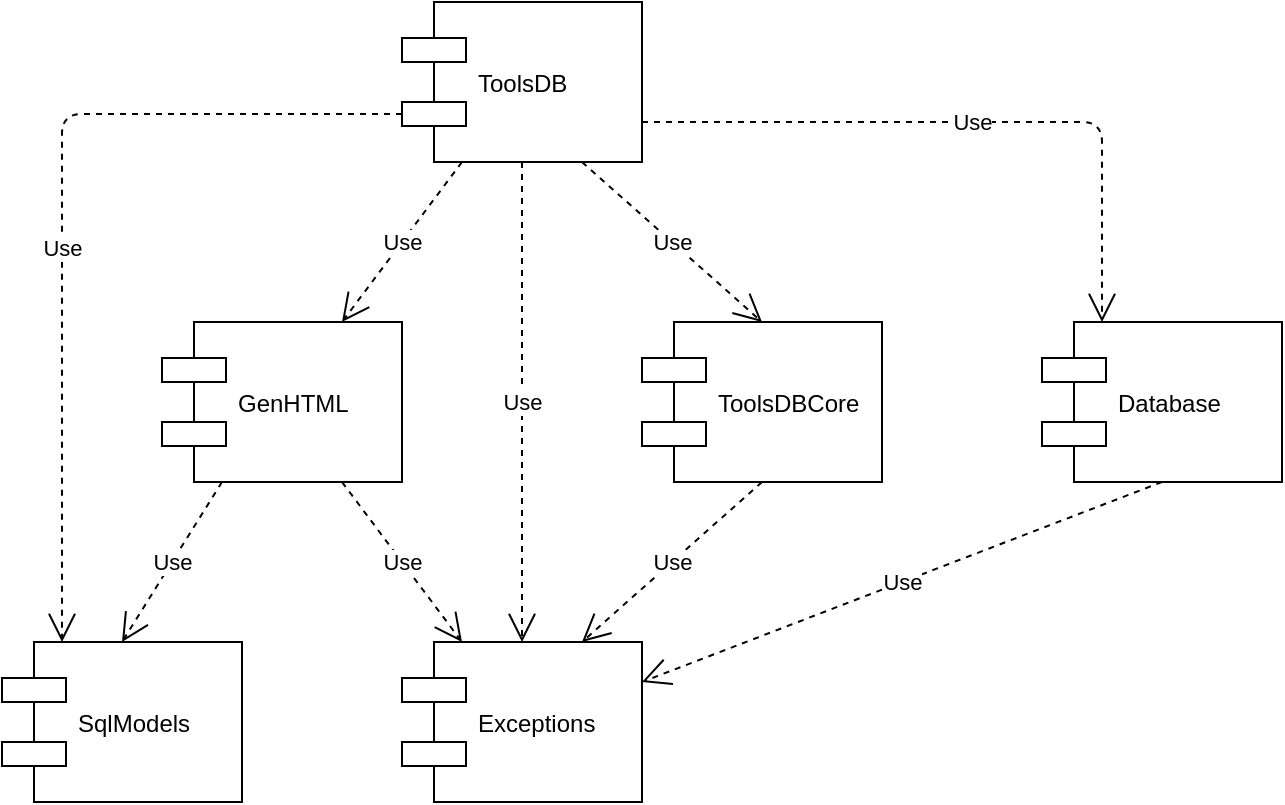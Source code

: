 <mxfile version="10.5.2" type="github"><diagram id="1Bp6oCwMbfq2HvdQDOu7" name="modules"><mxGraphModel dx="1394" dy="725" grid="1" gridSize="10" guides="1" tooltips="1" connect="1" arrows="1" fold="1" page="1" pageScale="1" pageWidth="1169" pageHeight="827" math="0" shadow="0"><root><mxCell id="0"/><mxCell id="1" parent="0"/><mxCell id="jA2oa5ZUPhws1Ot9GL50-5" value="Exceptions" style="shape=component;align=left;spacingLeft=36;" parent="1" vertex="1"><mxGeometry x="600" y="520" width="120" height="80" as="geometry"/></mxCell><mxCell id="jA2oa5ZUPhws1Ot9GL50-6" value="Database" style="shape=component;align=left;spacingLeft=36;" parent="1" vertex="1"><mxGeometry x="920" y="360" width="120" height="80" as="geometry"/></mxCell><mxCell id="jA2oa5ZUPhws1Ot9GL50-7" value="GenHTML" style="shape=component;align=left;spacingLeft=36;" parent="1" vertex="1"><mxGeometry x="480" y="360" width="120" height="80" as="geometry"/></mxCell><mxCell id="jA2oa5ZUPhws1Ot9GL50-8" value="SqlModels" style="shape=component;align=left;spacingLeft=36;" parent="1" vertex="1"><mxGeometry x="400" y="520" width="120" height="80" as="geometry"/></mxCell><mxCell id="jA2oa5ZUPhws1Ot9GL50-9" value="ToolsDBCore" style="shape=component;align=left;spacingLeft=36;" parent="1" vertex="1"><mxGeometry x="720" y="360" width="120" height="80" as="geometry"/></mxCell><mxCell id="jA2oa5ZUPhws1Ot9GL50-10" value="ToolsDB" style="shape=component;align=left;spacingLeft=36;" parent="1" vertex="1"><mxGeometry x="600" y="200" width="120" height="80" as="geometry"/></mxCell><mxCell id="jA2oa5ZUPhws1Ot9GL50-11" value="Use" style="endArrow=open;endSize=12;dashed=1;html=1;entryX=0.25;entryY=0;entryDx=0;entryDy=0;exitX=0;exitY=0.7;exitDx=0;exitDy=0;edgeStyle=orthogonalEdgeStyle;" parent="1" source="jA2oa5ZUPhws1Ot9GL50-10" target="jA2oa5ZUPhws1Ot9GL50-8" edge="1"><mxGeometry y="20" width="160" relative="1" as="geometry"><mxPoint x="250" y="180" as="sourcePoint"/><mxPoint x="410" y="180" as="targetPoint"/><Array as="points"><mxPoint x="430" y="256"/></Array><mxPoint x="-20" y="20" as="offset"/></mxGeometry></mxCell><mxCell id="jA2oa5ZUPhws1Ot9GL50-12" value="Use" style="endArrow=open;endSize=12;dashed=1;html=1;exitX=0.5;exitY=1;exitDx=0;exitDy=0;entryX=1;entryY=0.25;entryDx=0;entryDy=0;" parent="1" source="jA2oa5ZUPhws1Ot9GL50-6" target="jA2oa5ZUPhws1Ot9GL50-5" edge="1"><mxGeometry width="160" relative="1" as="geometry"><mxPoint x="424" y="279.5" as="sourcePoint"/><mxPoint x="584" y="279.5" as="targetPoint"/></mxGeometry></mxCell><mxCell id="jA2oa5ZUPhws1Ot9GL50-13" value="Use" style="endArrow=open;endSize=12;dashed=1;html=1;exitX=0.75;exitY=1;exitDx=0;exitDy=0;entryX=0.25;entryY=0;entryDx=0;entryDy=0;" parent="1" source="jA2oa5ZUPhws1Ot9GL50-7" target="jA2oa5ZUPhws1Ot9GL50-5" edge="1"><mxGeometry width="160" relative="1" as="geometry"><mxPoint x="360" y="279.5" as="sourcePoint"/><mxPoint x="520" y="279.5" as="targetPoint"/></mxGeometry></mxCell><mxCell id="jA2oa5ZUPhws1Ot9GL50-14" value="Use" style="endArrow=open;endSize=12;dashed=1;html=1;exitX=0.25;exitY=1;exitDx=0;exitDy=0;entryX=0.5;entryY=0;entryDx=0;entryDy=0;" parent="1" source="jA2oa5ZUPhws1Ot9GL50-7" target="jA2oa5ZUPhws1Ot9GL50-8" edge="1"><mxGeometry width="160" relative="1" as="geometry"><mxPoint x="350" y="340" as="sourcePoint"/><mxPoint x="510" y="340" as="targetPoint"/></mxGeometry></mxCell><mxCell id="jA2oa5ZUPhws1Ot9GL50-15" value="Use" style="endArrow=open;endSize=12;dashed=1;html=1;exitX=0.5;exitY=1;exitDx=0;exitDy=0;entryX=0.75;entryY=0;entryDx=0;entryDy=0;" parent="1" source="jA2oa5ZUPhws1Ot9GL50-9" target="jA2oa5ZUPhws1Ot9GL50-5" edge="1"><mxGeometry width="160" relative="1" as="geometry"><mxPoint x="280" y="330" as="sourcePoint"/><mxPoint x="440" y="330" as="targetPoint"/></mxGeometry></mxCell><mxCell id="jA2oa5ZUPhws1Ot9GL50-16" value="Use" style="endArrow=open;endSize=12;dashed=1;html=1;exitX=1;exitY=0.75;exitDx=0;exitDy=0;entryX=0.25;entryY=0;entryDx=0;entryDy=0;edgeStyle=orthogonalEdgeStyle;" parent="1" source="jA2oa5ZUPhws1Ot9GL50-10" target="jA2oa5ZUPhws1Ot9GL50-6" edge="1"><mxGeometry width="160" relative="1" as="geometry"><mxPoint x="750" y="239.5" as="sourcePoint"/><mxPoint x="910" y="239.5" as="targetPoint"/></mxGeometry></mxCell><mxCell id="jA2oa5ZUPhws1Ot9GL50-17" value="Use" style="endArrow=open;endSize=12;dashed=1;html=1;exitX=0.75;exitY=1;exitDx=0;exitDy=0;entryX=0.5;entryY=0;entryDx=0;entryDy=0;" parent="1" source="jA2oa5ZUPhws1Ot9GL50-10" target="jA2oa5ZUPhws1Ot9GL50-9" edge="1"><mxGeometry width="160" relative="1" as="geometry"><mxPoint x="710" y="310" as="sourcePoint"/><mxPoint x="870" y="310" as="targetPoint"/></mxGeometry></mxCell><mxCell id="jA2oa5ZUPhws1Ot9GL50-18" value="Use" style="endArrow=open;endSize=12;dashed=1;html=1;exitX=0.5;exitY=1;exitDx=0;exitDy=0;entryX=0.5;entryY=0;entryDx=0;entryDy=0;" parent="1" source="jA2oa5ZUPhws1Ot9GL50-10" target="jA2oa5ZUPhws1Ot9GL50-5" edge="1"><mxGeometry width="160" relative="1" as="geometry"><mxPoint x="830" y="110" as="sourcePoint"/><mxPoint x="990" y="110" as="targetPoint"/></mxGeometry></mxCell><mxCell id="jA2oa5ZUPhws1Ot9GL50-19" value="Use" style="endArrow=open;endSize=12;dashed=1;html=1;exitX=0.25;exitY=1;exitDx=0;exitDy=0;entryX=0.75;entryY=0;entryDx=0;entryDy=0;" parent="1" source="jA2oa5ZUPhws1Ot9GL50-10" target="jA2oa5ZUPhws1Ot9GL50-7" edge="1"><mxGeometry width="160" relative="1" as="geometry"><mxPoint x="840" y="120" as="sourcePoint"/><mxPoint x="1000" y="120" as="targetPoint"/></mxGeometry></mxCell></root></mxGraphModel></diagram><diagram id="hmqEc8yPEyg7UfsntX14" name="exceptions"><mxGraphModel dx="1394" dy="725" grid="1" gridSize="10" guides="1" tooltips="1" connect="1" arrows="1" fold="1" page="1" pageScale="1" pageWidth="1169" pageHeight="827" math="0" shadow="0"><root><mxCell id="bSkM_a_Zozj9KX40C0Ay-0"/><mxCell id="bSkM_a_Zozj9KX40C0Ay-1" parent="bSkM_a_Zozj9KX40C0Ay-0"/><mxCell id="bSkM_a_Zozj9KX40C0Ay-2" value="&lt;p style=&quot;margin: 0px ; margin-top: 4px ; text-align: center&quot;&gt;&lt;b&gt;QException&lt;/b&gt;&lt;/p&gt;&lt;hr size=&quot;1&quot;&gt;&lt;div style=&quot;height: 2px&quot;&gt;&lt;/div&gt;" style="verticalAlign=top;align=left;overflow=fill;fontSize=12;fontFamily=Helvetica;html=1;" vertex="1" parent="bSkM_a_Zozj9KX40C0Ay-1"><mxGeometry x="360" y="80" width="160" height="80" as="geometry"/></mxCell><mxCell id="bSkM_a_Zozj9KX40C0Ay-6" value="Extends" style="endArrow=block;endSize=16;endFill=0;html=1;entryX=0.5;entryY=1;entryDx=0;entryDy=0;exitX=0.5;exitY=0;exitDx=0;exitDy=0;" edge="1" parent="bSkM_a_Zozj9KX40C0Ay-1" source="bSkM_a_Zozj9KX40C0Ay-9" target="bSkM_a_Zozj9KX40C0Ay-8"><mxGeometry width="160" relative="1" as="geometry"><mxPoint x="100" y="510" as="sourcePoint"/><mxPoint x="260" y="510" as="targetPoint"/></mxGeometry></mxCell><mxCell id="bSkM_a_Zozj9KX40C0Ay-7" value="Extends" style="endArrow=block;endSize=16;endFill=0;html=1;entryX=0.5;entryY=1;entryDx=0;entryDy=0;exitX=0.5;exitY=0;exitDx=0;exitDy=0;" edge="1" parent="bSkM_a_Zozj9KX40C0Ay-1" source="bSkM_a_Zozj9KX40C0Ay-8" target="bSkM_a_Zozj9KX40C0Ay-2"><mxGeometry width="160" relative="1" as="geometry"><mxPoint x="510" y="390" as="sourcePoint"/><mxPoint x="670" y="390" as="targetPoint"/></mxGeometry></mxCell><mxCell id="bSkM_a_Zozj9KX40C0Ay-8" value="&lt;p style=&quot;margin: 0px ; margin-top: 4px ; text-align: center&quot;&gt;&lt;b&gt;Exception&lt;/b&gt;&lt;/p&gt;&lt;hr size=&quot;1&quot;&gt;&lt;p style=&quot;margin: 0px ; margin-left: 4px&quot;&gt;&lt;br&gt;&lt;/p&gt;&lt;hr size=&quot;1&quot;&gt;&lt;p style=&quot;margin: 0px ; margin-left: 4px&quot;&gt;+ message(): QString&lt;/p&gt;" style="verticalAlign=top;align=left;overflow=fill;fontSize=12;fontFamily=Helvetica;html=1;" vertex="1" parent="bSkM_a_Zozj9KX40C0Ay-1"><mxGeometry x="360" y="240" width="160" height="80" as="geometry"/></mxCell><mxCell id="bSkM_a_Zozj9KX40C0Ay-9" value="&lt;p style=&quot;margin: 0px ; margin-top: 4px ; text-align: center&quot;&gt;&lt;b&gt;ParseException&lt;/b&gt;&lt;/p&gt;&lt;hr size=&quot;1&quot;&gt;&lt;p style=&quot;margin: 0px ; margin-left: 4px&quot;&gt;&lt;br&gt;&lt;/p&gt;&lt;hr size=&quot;1&quot;&gt;&lt;p style=&quot;margin: 0px ; margin-left: 4px&quot;&gt;+ message(): QString&lt;/p&gt;" style="verticalAlign=top;align=left;overflow=fill;fontSize=12;fontFamily=Helvetica;html=1;" vertex="1" parent="bSkM_a_Zozj9KX40C0Ay-1"><mxGeometry x="360" y="400" width="160" height="80" as="geometry"/></mxCell></root></mxGraphModel></diagram><diagram id="H3NzpQ8bnRiVxZUS7D6J" name="sqlmodels"><mxGraphModel dx="1394" dy="725" grid="1" gridSize="10" guides="1" tooltips="1" connect="1" arrows="1" fold="1" page="1" pageScale="1" pageWidth="1169" pageHeight="827" math="0" shadow="0"><root><mxCell id="rNIHAICdfjxA56dfEd7C-0"/><mxCell id="rNIHAICdfjxA56dfEd7C-1" parent="rNIHAICdfjxA56dfEd7C-0"/><mxCell id="rNIHAICdfjxA56dfEd7C-2" value="&lt;p style=&quot;margin: 0px ; margin-top: 4px ; text-align: center&quot;&gt;&lt;b&gt;SqlTableModel&lt;/b&gt;&lt;/p&gt;&lt;hr size=&quot;1&quot;&gt;&lt;p style=&quot;margin: 0px ; margin-left: 4px&quot;&gt;&lt;br&gt;&lt;/p&gt;&lt;hr size=&quot;1&quot;&gt;&lt;p style=&quot;margin: 0px ; margin-left: 4px&quot;&gt;&amp;nbsp;&lt;/p&gt;" style="verticalAlign=top;align=left;overflow=fill;fontSize=12;fontFamily=Helvetica;html=1;" vertex="1" parent="rNIHAICdfjxA56dfEd7C-1"><mxGeometry x="720" y="320" width="160" height="80" as="geometry"/></mxCell><mxCell id="rNIHAICdfjxA56dfEd7C-3" value="&lt;p style=&quot;margin: 0px ; margin-top: 4px ; text-align: center&quot;&gt;&lt;b&gt;QSqlTableModel&lt;/b&gt;&lt;/p&gt;&lt;hr size=&quot;1&quot;&gt;&lt;p style=&quot;margin: 0px ; margin-left: 4px&quot;&gt;&lt;br&gt;&lt;/p&gt;&lt;hr size=&quot;1&quot;&gt;&lt;p style=&quot;margin: 0px ; margin-left: 4px&quot;&gt;&lt;br&gt;&lt;/p&gt;" style="verticalAlign=top;align=left;overflow=fill;fontSize=12;fontFamily=Helvetica;html=1;" vertex="1" parent="rNIHAICdfjxA56dfEd7C-1"><mxGeometry x="720" y="160" width="160" height="80" as="geometry"/></mxCell><mxCell id="rNIHAICdfjxA56dfEd7C-4" value="Extends" style="endArrow=block;endSize=16;endFill=0;html=1;entryX=0.5;entryY=1;entryDx=0;entryDy=0;exitX=0.5;exitY=0;exitDx=0;exitDy=0;" edge="1" parent="rNIHAICdfjxA56dfEd7C-1" source="rNIHAICdfjxA56dfEd7C-2" target="rNIHAICdfjxA56dfEd7C-3"><mxGeometry width="160" relative="1" as="geometry"><mxPoint x="510" y="330" as="sourcePoint"/><mxPoint x="670" y="330" as="targetPoint"/></mxGeometry></mxCell><mxCell id="rNIHAICdfjxA56dfEd7C-5" value="&lt;p style=&quot;margin: 0px ; margin-top: 4px ; text-align: center&quot;&gt;&lt;b&gt;SqlRelationalTableModel&lt;/b&gt;&lt;/p&gt;&lt;hr size=&quot;1&quot;&gt;&lt;p style=&quot;margin: 0px ; margin-left: 4px&quot;&gt;&lt;br&gt;&lt;/p&gt;&lt;hr size=&quot;1&quot;&gt;&lt;p style=&quot;margin: 0px ; margin-left: 4px&quot;&gt;&lt;br&gt;&lt;/p&gt;" style="verticalAlign=top;align=left;overflow=fill;fontSize=12;fontFamily=Helvetica;html=1;" vertex="1" parent="rNIHAICdfjxA56dfEd7C-1"><mxGeometry x="960" y="320" width="160" height="80" as="geometry"/></mxCell><mxCell id="rNIHAICdfjxA56dfEd7C-6" value="&lt;p style=&quot;margin: 0px ; margin-top: 4px ; text-align: center&quot;&gt;&lt;b&gt;QSqlRelationalTableModel&lt;/b&gt;&lt;/p&gt;&lt;hr size=&quot;1&quot;&gt;&lt;p style=&quot;margin: 0px ; margin-left: 4px&quot;&gt;&lt;br&gt;&lt;/p&gt;&lt;hr size=&quot;1&quot;&gt;&lt;p style=&quot;margin: 0px ; margin-left: 4px&quot;&gt;&lt;br&gt;&lt;/p&gt;" style="verticalAlign=top;align=left;overflow=fill;fontSize=12;fontFamily=Helvetica;html=1;" vertex="1" parent="rNIHAICdfjxA56dfEd7C-1"><mxGeometry x="960" y="160" width="160" height="80" as="geometry"/></mxCell><mxCell id="rNIHAICdfjxA56dfEd7C-7" value="Extends" style="endArrow=block;endSize=16;endFill=0;html=1;entryX=0.5;entryY=1;entryDx=0;entryDy=0;exitX=0.5;exitY=0;exitDx=0;exitDy=0;" edge="1" source="rNIHAICdfjxA56dfEd7C-5" target="rNIHAICdfjxA56dfEd7C-6" parent="rNIHAICdfjxA56dfEd7C-1"><mxGeometry width="160" relative="1" as="geometry"><mxPoint x="750" y="330" as="sourcePoint"/><mxPoint x="910" y="330" as="targetPoint"/></mxGeometry></mxCell><mxCell id="rNIHAICdfjxA56dfEd7C-8" value="&lt;p style=&quot;margin: 0px ; margin-top: 4px ; text-align: center&quot;&gt;&lt;b&gt;SqlJoinTableModel&lt;/b&gt;&lt;/p&gt;&lt;hr size=&quot;1&quot;&gt;&lt;p style=&quot;margin: 0px ; margin-left: 4px&quot;&gt;&lt;br&gt;&lt;/p&gt;&lt;hr size=&quot;1&quot;&gt;&lt;p style=&quot;margin: 0px ; margin-left: 4px&quot;&gt;&lt;br&gt;&lt;/p&gt;" style="verticalAlign=top;align=left;overflow=fill;fontSize=12;fontFamily=Helvetica;html=1;" vertex="1" parent="rNIHAICdfjxA56dfEd7C-1"><mxGeometry x="480" y="320" width="160" height="80" as="geometry"/></mxCell><mxCell id="rNIHAICdfjxA56dfEd7C-9" value="&lt;p style=&quot;margin: 0px ; margin-top: 4px ; text-align: center&quot;&gt;&lt;b&gt;QSqlQueryModel&lt;/b&gt;&lt;/p&gt;&lt;hr size=&quot;1&quot;&gt;&lt;p style=&quot;margin: 0px ; margin-left: 4px&quot;&gt;&lt;br&gt;&lt;/p&gt;&lt;hr size=&quot;1&quot;&gt;&lt;p style=&quot;margin: 0px ; margin-left: 4px&quot;&gt;&lt;br&gt;&lt;/p&gt;" style="verticalAlign=top;align=left;overflow=fill;fontSize=12;fontFamily=Helvetica;html=1;" vertex="1" parent="rNIHAICdfjxA56dfEd7C-1"><mxGeometry x="480" y="160" width="160" height="80" as="geometry"/></mxCell><mxCell id="rNIHAICdfjxA56dfEd7C-10" value="Extends" style="endArrow=block;endSize=16;endFill=0;html=1;entryX=0.5;entryY=1;entryDx=0;entryDy=0;exitX=0.5;exitY=0;exitDx=0;exitDy=0;" edge="1" source="rNIHAICdfjxA56dfEd7C-8" target="rNIHAICdfjxA56dfEd7C-9" parent="rNIHAICdfjxA56dfEd7C-1"><mxGeometry width="160" relative="1" as="geometry"><mxPoint x="270" y="330" as="sourcePoint"/><mxPoint x="430" y="330" as="targetPoint"/></mxGeometry></mxCell><mxCell id="rNIHAICdfjxA56dfEd7C-11" value="Extends" style="endArrow=block;endSize=16;endFill=0;html=1;entryX=1;entryY=0.5;entryDx=0;entryDy=0;exitX=0;exitY=0.5;exitDx=0;exitDy=0;" edge="1" parent="rNIHAICdfjxA56dfEd7C-1" source="rNIHAICdfjxA56dfEd7C-6" target="rNIHAICdfjxA56dfEd7C-3"><mxGeometry width="160" relative="1" as="geometry"><mxPoint x="940" y="290" as="sourcePoint"/><mxPoint x="940" y="210" as="targetPoint"/></mxGeometry></mxCell><mxCell id="rNIHAICdfjxA56dfEd7C-12" value="Extends" style="endArrow=block;endSize=16;endFill=0;html=1;entryX=1;entryY=0.5;entryDx=0;entryDy=0;exitX=0;exitY=0.5;exitDx=0;exitDy=0;" edge="1" parent="rNIHAICdfjxA56dfEd7C-1" source="rNIHAICdfjxA56dfEd7C-3" target="rNIHAICdfjxA56dfEd7C-9"><mxGeometry width="160" relative="1" as="geometry"><mxPoint x="760" y="200" as="sourcePoint"/><mxPoint x="640" y="200" as="targetPoint"/></mxGeometry></mxCell><mxCell id="rNIHAICdfjxA56dfEd7C-13" value="&lt;p style=&quot;margin: 0px ; margin-top: 4px ; text-align: center&quot;&gt;&lt;b&gt;QAbstractTableModel&lt;/b&gt;&lt;/p&gt;&lt;hr size=&quot;1&quot;&gt;&lt;p style=&quot;margin: 0px ; margin-left: 4px&quot;&gt;&lt;br&gt;&lt;/p&gt;&lt;hr size=&quot;1&quot;&gt;&lt;p style=&quot;margin: 0px ; margin-left: 4px&quot;&gt;&lt;br&gt;&lt;/p&gt;" style="verticalAlign=top;align=left;overflow=fill;fontSize=12;fontFamily=Helvetica;html=1;" vertex="1" parent="rNIHAICdfjxA56dfEd7C-1"><mxGeometry x="160" y="160" width="160" height="80" as="geometry"/></mxCell><mxCell id="rNIHAICdfjxA56dfEd7C-14" value="Extends" style="endArrow=block;endSize=16;endFill=0;html=1;entryX=1;entryY=0.5;entryDx=0;entryDy=0;exitX=0;exitY=0.5;exitDx=0;exitDy=0;" edge="1" parent="rNIHAICdfjxA56dfEd7C-1" source="rNIHAICdfjxA56dfEd7C-9" target="rNIHAICdfjxA56dfEd7C-13"><mxGeometry width="160" relative="1" as="geometry"><mxPoint x="390" y="250" as="sourcePoint"/><mxPoint x="270" y="250" as="targetPoint"/></mxGeometry></mxCell><mxCell id="rNIHAICdfjxA56dfEd7C-15" value="&lt;p style=&quot;margin: 0px ; margin-top: 4px ; text-align: center&quot;&gt;&lt;b&gt;SoftwareAssociatedToTool&lt;/b&gt;&lt;/p&gt;&lt;hr size=&quot;1&quot;&gt;&lt;p style=&quot;margin: 0px ; margin-left: 4px&quot;&gt;&lt;br&gt;&lt;/p&gt;&lt;hr size=&quot;1&quot;&gt;&lt;p style=&quot;margin: 0px ; margin-left: 4px&quot;&gt;&lt;br&gt;&lt;/p&gt;" style="verticalAlign=top;align=left;overflow=fill;fontSize=12;fontFamily=Helvetica;html=1;" vertex="1" parent="rNIHAICdfjxA56dfEd7C-1"><mxGeometry x="260" y="320" width="180" height="80" as="geometry"/></mxCell><mxCell id="rNIHAICdfjxA56dfEd7C-21" value="Extends" style="endArrow=block;endSize=16;endFill=0;html=1;entryX=0.75;entryY=1;entryDx=0;entryDy=0;exitX=0.5;exitY=0;exitDx=0;exitDy=0;" edge="1" parent="rNIHAICdfjxA56dfEd7C-1" source="rNIHAICdfjxA56dfEd7C-15" target="rNIHAICdfjxA56dfEd7C-13"><mxGeometry width="160" relative="1" as="geometry"><mxPoint x="300" y="330" as="sourcePoint"/><mxPoint x="300" y="250" as="targetPoint"/></mxGeometry></mxCell><mxCell id="rNIHAICdfjxA56dfEd7C-22" value="&lt;p style=&quot;margin: 0px ; margin-top: 4px ; text-align: center&quot;&gt;&lt;b&gt;EquipmentAssociatedToTool&lt;/b&gt;&lt;/p&gt;&lt;hr size=&quot;1&quot;&gt;&lt;p style=&quot;margin: 0px ; margin-left: 4px&quot;&gt;&lt;br&gt;&lt;/p&gt;&lt;hr size=&quot;1&quot;&gt;&lt;p style=&quot;margin: 0px ; margin-left: 4px&quot;&gt;&lt;br&gt;&lt;/p&gt;" style="verticalAlign=top;align=left;overflow=fill;fontSize=12;fontFamily=Helvetica;html=1;" vertex="1" parent="rNIHAICdfjxA56dfEd7C-1"><mxGeometry x="40" y="320" width="180" height="80" as="geometry"/></mxCell><mxCell id="rNIHAICdfjxA56dfEd7C-23" value="Extends" style="endArrow=block;endSize=16;endFill=0;html=1;entryX=0.25;entryY=1;entryDx=0;entryDy=0;exitX=0.5;exitY=0;exitDx=0;exitDy=0;" edge="1" parent="rNIHAICdfjxA56dfEd7C-1" source="rNIHAICdfjxA56dfEd7C-22" target="rNIHAICdfjxA56dfEd7C-13"><mxGeometry width="160" relative="1" as="geometry"><mxPoint x="280" y="310" as="sourcePoint"/><mxPoint x="320" y="230" as="targetPoint"/></mxGeometry></mxCell><mxCell id="rNIHAICdfjxA56dfEd7C-24" value="" style="endArrow=diamondThin;endFill=1;endSize=24;html=1;exitX=0.75;exitY=1;exitDx=0;exitDy=0;entryX=0.25;entryY=1;entryDx=0;entryDy=0;edgeStyle=orthogonalEdgeStyle;" edge="1" parent="rNIHAICdfjxA56dfEd7C-1" source="rNIHAICdfjxA56dfEd7C-22" target="rNIHAICdfjxA56dfEd7C-2"><mxGeometry width="160" relative="1" as="geometry"><mxPoint x="310" y="500" as="sourcePoint"/><mxPoint x="470" y="500" as="targetPoint"/><Array as="points"><mxPoint x="175" y="480"/><mxPoint x="760" y="480"/></Array></mxGeometry></mxCell><mxCell id="rNIHAICdfjxA56dfEd7C-25" value="" style="endArrow=diamondThin;endFill=1;endSize=24;html=1;exitX=0.75;exitY=1;exitDx=0;exitDy=0;entryX=0.25;entryY=1;entryDx=0;entryDy=0;edgeStyle=orthogonalEdgeStyle;" edge="1" parent="rNIHAICdfjxA56dfEd7C-1" source="rNIHAICdfjxA56dfEd7C-15" target="rNIHAICdfjxA56dfEd7C-8"><mxGeometry width="160" relative="1" as="geometry"><mxPoint x="330" y="450" as="sourcePoint"/><mxPoint x="695" y="450" as="targetPoint"/><Array as="points"><mxPoint x="395" y="440"/><mxPoint x="520" y="440"/></Array></mxGeometry></mxCell></root></mxGraphModel></diagram></mxfile>